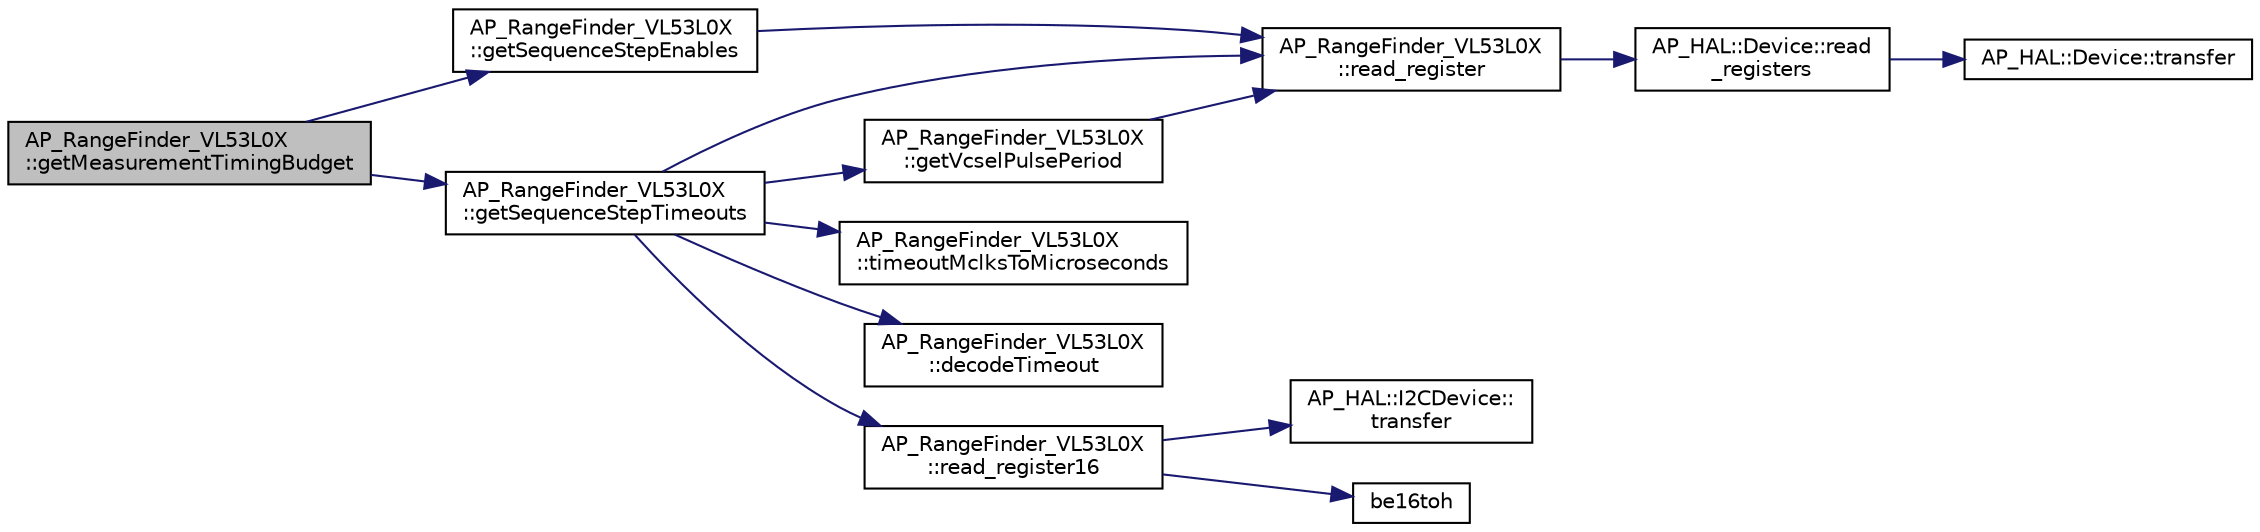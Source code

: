 digraph "AP_RangeFinder_VL53L0X::getMeasurementTimingBudget"
{
 // INTERACTIVE_SVG=YES
  edge [fontname="Helvetica",fontsize="10",labelfontname="Helvetica",labelfontsize="10"];
  node [fontname="Helvetica",fontsize="10",shape=record];
  rankdir="LR";
  Node1 [label="AP_RangeFinder_VL53L0X\l::getMeasurementTimingBudget",height=0.2,width=0.4,color="black", fillcolor="grey75", style="filled", fontcolor="black"];
  Node1 -> Node2 [color="midnightblue",fontsize="10",style="solid",fontname="Helvetica"];
  Node2 [label="AP_RangeFinder_VL53L0X\l::getSequenceStepEnables",height=0.2,width=0.4,color="black", fillcolor="white", style="filled",URL="$classAP__RangeFinder__VL53L0X.html#a26f17f242a24905021a0bc78f4b92b3d"];
  Node2 -> Node3 [color="midnightblue",fontsize="10",style="solid",fontname="Helvetica"];
  Node3 [label="AP_RangeFinder_VL53L0X\l::read_register",height=0.2,width=0.4,color="black", fillcolor="white", style="filled",URL="$classAP__RangeFinder__VL53L0X.html#a2b660c79c1ed128ab2b74b6cbdfd04b2"];
  Node3 -> Node4 [color="midnightblue",fontsize="10",style="solid",fontname="Helvetica"];
  Node4 [label="AP_HAL::Device::read\l_registers",height=0.2,width=0.4,color="black", fillcolor="white", style="filled",URL="$classAP__HAL_1_1Device.html#a66215f964cfb5c7421effdb88a749550"];
  Node4 -> Node5 [color="midnightblue",fontsize="10",style="solid",fontname="Helvetica"];
  Node5 [label="AP_HAL::Device::transfer",height=0.2,width=0.4,color="black", fillcolor="white", style="filled",URL="$classAP__HAL_1_1Device.html#a2af24b5f93b678af718b65a606e538b0"];
  Node1 -> Node6 [color="midnightblue",fontsize="10",style="solid",fontname="Helvetica"];
  Node6 [label="AP_RangeFinder_VL53L0X\l::getSequenceStepTimeouts",height=0.2,width=0.4,color="black", fillcolor="white", style="filled",URL="$classAP__RangeFinder__VL53L0X.html#aee8dc588ee1ce3c0fc1b1548a137f3b0"];
  Node6 -> Node7 [color="midnightblue",fontsize="10",style="solid",fontname="Helvetica"];
  Node7 [label="AP_RangeFinder_VL53L0X\l::getVcselPulsePeriod",height=0.2,width=0.4,color="black", fillcolor="white", style="filled",URL="$classAP__RangeFinder__VL53L0X.html#aeed0297c7cd672a6a2d18042ca87b7c7"];
  Node7 -> Node3 [color="midnightblue",fontsize="10",style="solid",fontname="Helvetica"];
  Node6 -> Node3 [color="midnightblue",fontsize="10",style="solid",fontname="Helvetica"];
  Node6 -> Node8 [color="midnightblue",fontsize="10",style="solid",fontname="Helvetica"];
  Node8 [label="AP_RangeFinder_VL53L0X\l::timeoutMclksToMicroseconds",height=0.2,width=0.4,color="black", fillcolor="white", style="filled",URL="$classAP__RangeFinder__VL53L0X.html#a2d9155a4059ff36e3b06ba21904d7ad0"];
  Node6 -> Node9 [color="midnightblue",fontsize="10",style="solid",fontname="Helvetica"];
  Node9 [label="AP_RangeFinder_VL53L0X\l::decodeTimeout",height=0.2,width=0.4,color="black", fillcolor="white", style="filled",URL="$classAP__RangeFinder__VL53L0X.html#aa43b5ee83a459ab2154578a54f8f1898"];
  Node6 -> Node10 [color="midnightblue",fontsize="10",style="solid",fontname="Helvetica"];
  Node10 [label="AP_RangeFinder_VL53L0X\l::read_register16",height=0.2,width=0.4,color="black", fillcolor="white", style="filled",URL="$classAP__RangeFinder__VL53L0X.html#afa09743a6e90f65c6d3b8367ba86cd35"];
  Node10 -> Node11 [color="midnightblue",fontsize="10",style="solid",fontname="Helvetica"];
  Node11 [label="AP_HAL::I2CDevice::\ltransfer",height=0.2,width=0.4,color="black", fillcolor="white", style="filled",URL="$classAP__HAL_1_1I2CDevice.html#a2e581ddc9b02eb73ad2fdf488fe8dc86"];
  Node10 -> Node12 [color="midnightblue",fontsize="10",style="solid",fontname="Helvetica"];
  Node12 [label="be16toh",height=0.2,width=0.4,color="black", fillcolor="white", style="filled",URL="$sparse-endian_8h.html#a4460d76503583c1209bc0e78a5ccaefb"];
}

